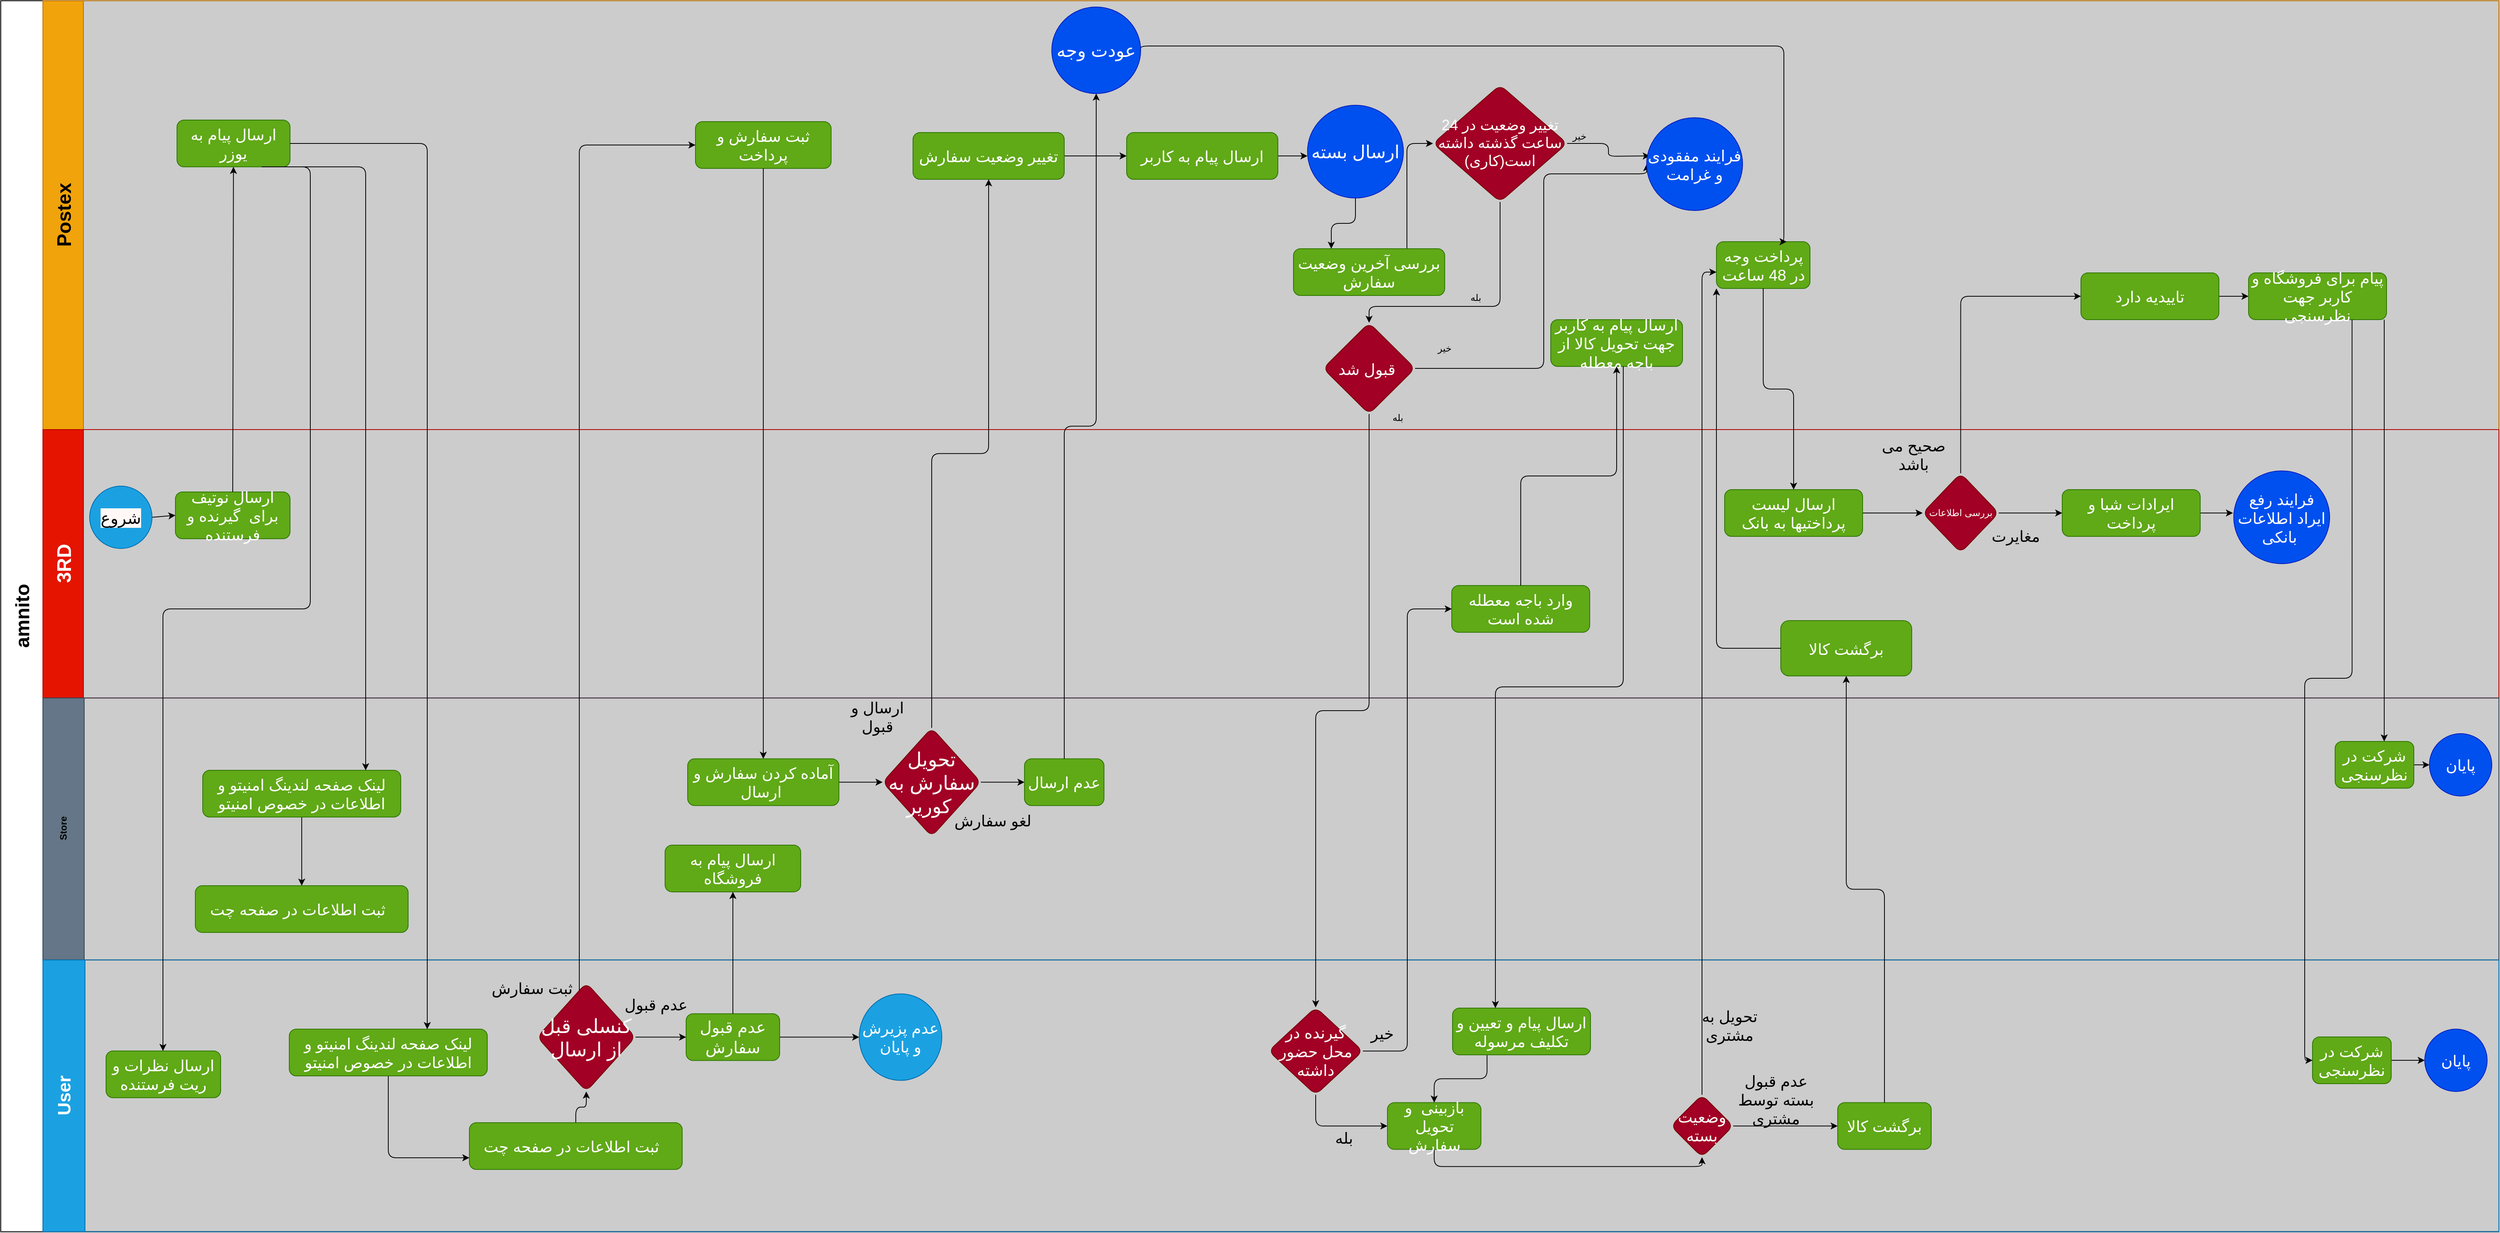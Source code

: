<mxfile>
    <diagram id="csm_xKcEM0WO2iue_b0D" name="Page-1">
        <mxGraphModel dx="808" dy="593" grid="0" gridSize="20" guides="1" tooltips="1" connect="1" arrows="1" fold="1" page="1" pageScale="1" pageWidth="3300" pageHeight="2339" background="#CCCCCC" math="0" shadow="0">
            <root>
                <mxCell id="0"/>
                <mxCell id="1" parent="0"/>
                <mxCell id="2" value="&lt;font style=&quot;font-size: 25px;&quot;&gt;amnito&lt;/font&gt;" style="swimlane;childLayout=stackLayout;resizeParent=1;resizeParentMax=0;horizontal=0;startSize=54;horizontalStack=0;html=1;" parent="1" vertex="1">
                    <mxGeometry x="20" y="80" width="3204" height="1578.75" as="geometry"/>
                </mxCell>
                <mxCell id="3" value="&lt;font style=&quot;font-size: 25px;&quot;&gt;Postex&lt;/font&gt;" style="swimlane;startSize=52;horizontal=0;html=1;fillColor=#f0a30a;fontColor=#000000;strokeColor=#BD7000;" parent="2" vertex="1">
                    <mxGeometry x="54" width="3150" height="550" as="geometry"/>
                </mxCell>
                <mxCell id="17" value="&lt;font style=&quot;font-size: 20px;&quot;&gt;ارسال پیام به یوزر&lt;/font&gt;" style="rounded=1;whiteSpace=wrap;html=1;fillColor=#60a917;fontColor=#ffffff;strokeColor=#2D7600;" parent="3" vertex="1">
                    <mxGeometry x="172" y="153" width="145" height="60" as="geometry"/>
                </mxCell>
                <mxCell id="106" value="&lt;font style=&quot;font-size: 20px;&quot;&gt;ثبت سفارش و پرداخت&lt;/font&gt;" style="whiteSpace=wrap;html=1;fillColor=#60a917;strokeColor=#2D7600;fontColor=#ffffff;rounded=1;" parent="3" vertex="1">
                    <mxGeometry x="837" y="155" width="174" height="60" as="geometry"/>
                </mxCell>
                <mxCell id="119" value="" style="edgeStyle=orthogonalEdgeStyle;html=1;fontSize=23;" parent="3" source="116" target="118" edge="1">
                    <mxGeometry relative="1" as="geometry"/>
                </mxCell>
                <mxCell id="116" value="&lt;font style=&quot;font-size: 20px;&quot;&gt;تغییر وضعیت سفارش&lt;/font&gt;" style="whiteSpace=wrap;html=1;fillColor=#60a917;strokeColor=#2D7600;fontColor=#ffffff;rounded=1;" parent="3" vertex="1">
                    <mxGeometry x="1116" y="169" width="194" height="60" as="geometry"/>
                </mxCell>
                <mxCell id="189" value="" style="edgeStyle=orthogonalEdgeStyle;html=1;" parent="3" source="118" edge="1">
                    <mxGeometry relative="1" as="geometry">
                        <mxPoint x="1622" y="199" as="targetPoint"/>
                    </mxGeometry>
                </mxCell>
                <mxCell id="118" value="&lt;font style=&quot;font-size: 20px;&quot;&gt;ارسال پیام به کاربر&lt;/font&gt;" style="whiteSpace=wrap;html=1;fillColor=#60a917;strokeColor=#2D7600;fontColor=#ffffff;rounded=1;" parent="3" vertex="1">
                    <mxGeometry x="1390" y="169" width="194" height="60" as="geometry"/>
                </mxCell>
                <mxCell id="154" value="&lt;font style=&quot;font-size: 20px;&quot;&gt;پرداخت وجه در 48 ساعت&lt;/font&gt;" style="whiteSpace=wrap;html=1;fillColor=#60a917;strokeColor=#2D7600;fontColor=#ffffff;rounded=1;" parent="3" vertex="1">
                    <mxGeometry x="2146.5" y="309" width="120" height="60" as="geometry"/>
                </mxCell>
                <mxCell id="165" value="" style="edgeStyle=orthogonalEdgeStyle;html=1;fontSize=20;" parent="3" source="160" target="164" edge="1">
                    <mxGeometry relative="1" as="geometry"/>
                </mxCell>
                <mxCell id="160" value="&lt;font style=&quot;font-size: 20px;&quot;&gt;تاییدیه دارد&lt;/font&gt;" style="whiteSpace=wrap;html=1;fillColor=#60a917;strokeColor=#2D7600;fontColor=#ffffff;rounded=1;" parent="3" vertex="1">
                    <mxGeometry x="2614" y="349" width="177" height="60" as="geometry"/>
                </mxCell>
                <mxCell id="164" value="&lt;font style=&quot;font-size: 20px;&quot;&gt;پیام برای فروشگاه و کاربر جهت نظرسنجی&lt;/font&gt;" style="whiteSpace=wrap;html=1;fillColor=#60a917;strokeColor=#2D7600;fontColor=#ffffff;rounded=1;" parent="3" vertex="1">
                    <mxGeometry x="2829" y="349" width="177" height="60" as="geometry"/>
                </mxCell>
                <mxCell id="343" style="edgeStyle=orthogonalEdgeStyle;html=1;exitX=1;exitY=0.5;exitDx=0;exitDy=0;entryX=0.75;entryY=0;entryDx=0;entryDy=0;" edge="1" parent="3" source="114" target="154">
                    <mxGeometry relative="1" as="geometry">
                        <Array as="points">
                            <mxPoint x="1408" y="58"/>
                            <mxPoint x="2233" y="58"/>
                            <mxPoint x="2233" y="309"/>
                        </Array>
                    </mxGeometry>
                </mxCell>
                <mxCell id="114" value="&lt;font style=&quot;font-size: 23px;&quot;&gt;عودت وجه&lt;/font&gt;" style="ellipse;whiteSpace=wrap;html=1;fillColor=#0050ef;strokeColor=#001DBC;fontColor=#ffffff;rounded=1;" parent="3" vertex="1">
                    <mxGeometry x="1294" y="8" width="114" height="111" as="geometry"/>
                </mxCell>
                <mxCell id="192" style="edgeStyle=orthogonalEdgeStyle;html=1;exitX=1;exitY=0.5;exitDx=0;exitDy=0;" parent="3" source="190" edge="1">
                    <mxGeometry relative="1" as="geometry">
                        <mxPoint x="2061" y="199" as="targetPoint"/>
                    </mxGeometry>
                </mxCell>
                <mxCell id="347" style="edgeStyle=orthogonalEdgeStyle;html=1;exitX=0.5;exitY=1;exitDx=0;exitDy=0;" edge="1" parent="3" source="190" target="194">
                    <mxGeometry relative="1" as="geometry">
                        <Array as="points">
                            <mxPoint x="1869" y="392"/>
                            <mxPoint x="1701" y="392"/>
                        </Array>
                    </mxGeometry>
                </mxCell>
                <mxCell id="190" value="&lt;font style=&quot;font-size: 19px;&quot;&gt;تغییر وضعیت در 24 &lt;br&gt;ساعت گذشته داشته است(کاری)&lt;/font&gt;" style="rhombus;whiteSpace=wrap;html=1;fillColor=#a20025;strokeColor=#6F0000;fontColor=#ffffff;rounded=1;" parent="3" vertex="1">
                    <mxGeometry x="1783" y="108" width="172" height="150" as="geometry"/>
                </mxCell>
                <mxCell id="193" value="خیر" style="text;html=1;strokeColor=none;fillColor=none;align=center;verticalAlign=middle;whiteSpace=wrap;rounded=0;" parent="3" vertex="1">
                    <mxGeometry x="1941" y="159" width="60" height="30" as="geometry"/>
                </mxCell>
                <mxCell id="201" style="edgeStyle=orthogonalEdgeStyle;html=1;exitX=1;exitY=0.5;exitDx=0;exitDy=0;entryX=0;entryY=0.5;entryDx=0;entryDy=0;fontSize=20;" parent="3" source="194" target="226" edge="1">
                    <mxGeometry relative="1" as="geometry">
                        <Array as="points">
                            <mxPoint x="1925" y="472"/>
                            <mxPoint x="1925" y="222"/>
                            <mxPoint x="2057" y="222"/>
                        </Array>
                        <mxPoint x="2052" y="222.5" as="targetPoint"/>
                    </mxGeometry>
                </mxCell>
                <mxCell id="194" value="&lt;font style=&quot;font-size: 20px;&quot;&gt;قبول شد&amp;nbsp;&lt;/font&gt;" style="rhombus;whiteSpace=wrap;html=1;fillColor=#a20025;strokeColor=#6F0000;fontColor=#ffffff;rounded=1;" parent="3" vertex="1">
                    <mxGeometry x="1642" y="413" width="118" height="117" as="geometry"/>
                </mxCell>
                <mxCell id="346" style="edgeStyle=orthogonalEdgeStyle;html=1;exitX=0.75;exitY=0;exitDx=0;exitDy=0;entryX=0;entryY=0.5;entryDx=0;entryDy=0;" edge="1" parent="3" source="197" target="190">
                    <mxGeometry relative="1" as="geometry">
                        <Array as="points">
                            <mxPoint x="1750" y="183"/>
                        </Array>
                    </mxGeometry>
                </mxCell>
                <mxCell id="197" value="&lt;font style=&quot;font-size: 20px;&quot;&gt;بررسی آخرین وضعیت سفارش&lt;/font&gt;" style="whiteSpace=wrap;html=1;fillColor=#60a917;strokeColor=#2D7600;fontColor=#ffffff;rounded=1;" parent="3" vertex="1">
                    <mxGeometry x="1604" y="318" width="194" height="60" as="geometry"/>
                </mxCell>
                <mxCell id="199" value="بله" style="text;html=1;strokeColor=none;fillColor=none;align=center;verticalAlign=middle;whiteSpace=wrap;rounded=0;" parent="3" vertex="1">
                    <mxGeometry x="1808" y="366" width="60" height="30" as="geometry"/>
                </mxCell>
                <mxCell id="202" value="خیر" style="text;html=1;strokeColor=none;fillColor=none;align=center;verticalAlign=middle;whiteSpace=wrap;rounded=0;" parent="3" vertex="1">
                    <mxGeometry x="1768" y="431" width="60" height="30" as="geometry"/>
                </mxCell>
                <mxCell id="204" value="بله" style="text;html=1;strokeColor=none;fillColor=none;align=center;verticalAlign=middle;whiteSpace=wrap;rounded=0;" parent="3" vertex="1">
                    <mxGeometry x="1708" y="520" width="60" height="30" as="geometry"/>
                </mxCell>
                <mxCell id="212" value="&lt;font style=&quot;font-size: 20px;&quot;&gt;ارسال پیام به کاربر جهت تحویل کالا از باجه معطله&lt;/font&gt;" style="whiteSpace=wrap;html=1;fillColor=#60a917;strokeColor=#2D7600;fontColor=#ffffff;rounded=1;" parent="3" vertex="1">
                    <mxGeometry x="1934" y="409" width="169" height="60" as="geometry"/>
                </mxCell>
                <mxCell id="344" value="" style="edgeStyle=orthogonalEdgeStyle;html=1;entryX=0.25;entryY=0;entryDx=0;entryDy=0;" edge="1" parent="3" source="225" target="197">
                    <mxGeometry relative="1" as="geometry"/>
                </mxCell>
                <mxCell id="225" value="&lt;font style=&quot;font-size: 23px;&quot;&gt;ارسال بسته&lt;/font&gt;" style="ellipse;whiteSpace=wrap;html=1;fillColor=#0050ef;strokeColor=#001DBC;fontColor=#ffffff;rounded=1;" vertex="1" parent="3">
                    <mxGeometry x="1622" y="134" width="123" height="119" as="geometry"/>
                </mxCell>
                <mxCell id="226" value="&lt;span style=&quot;font-size: 20px;&quot;&gt;فرایند مفقودی و غرامت&lt;/span&gt;" style="ellipse;whiteSpace=wrap;html=1;fillColor=#0050ef;strokeColor=#001DBC;fontColor=#ffffff;rounded=1;" vertex="1" parent="3">
                    <mxGeometry x="2057" y="150" width="123" height="119" as="geometry"/>
                </mxCell>
                <mxCell id="4" value="&lt;font style=&quot;font-size: 25px;&quot;&gt;3RD&lt;/font&gt;" style="swimlane;startSize=52;horizontal=0;html=1;fillColor=#e51400;fontColor=#ffffff;strokeColor=#B20000;" parent="2" vertex="1">
                    <mxGeometry x="54" y="550" width="3150" height="344.25" as="geometry"/>
                </mxCell>
                <mxCell id="159" value="" style="edgeStyle=orthogonalEdgeStyle;html=1;fontSize=20;" parent="4" source="156" target="158" edge="1">
                    <mxGeometry relative="1" as="geometry"/>
                </mxCell>
                <mxCell id="156" value="&lt;font style=&quot;font-size: 20px;&quot;&gt;ارسال لیست پرداختیها به بانک&lt;/font&gt;" style="whiteSpace=wrap;html=1;fillColor=#60a917;strokeColor=#2D7600;fontColor=#ffffff;rounded=1;" parent="4" vertex="1">
                    <mxGeometry x="2157" y="77" width="177" height="60" as="geometry"/>
                </mxCell>
                <mxCell id="162" value="" style="edgeStyle=orthogonalEdgeStyle;html=1;fontSize=20;" parent="4" source="158" target="161" edge="1">
                    <mxGeometry relative="1" as="geometry"/>
                </mxCell>
                <mxCell id="158" value="بررسی اطلاعات" style="rhombus;whiteSpace=wrap;html=1;fillColor=#a20025;strokeColor=#6F0000;fontColor=#ffffff;rounded=1;" parent="4" vertex="1">
                    <mxGeometry x="2411" y="56" width="97.5" height="102" as="geometry"/>
                </mxCell>
                <mxCell id="167" value="" style="edgeStyle=orthogonalEdgeStyle;html=1;fontSize=20;" parent="4" source="161" edge="1">
                    <mxGeometry relative="1" as="geometry">
                        <mxPoint x="2809" y="107.0" as="targetPoint"/>
                    </mxGeometry>
                </mxCell>
                <mxCell id="161" value="&lt;font style=&quot;font-size: 20px;&quot;&gt;ایرادات شبا و پرداخت&lt;/font&gt;" style="whiteSpace=wrap;html=1;fillColor=#60a917;strokeColor=#2D7600;fontColor=#ffffff;rounded=1;" parent="4" vertex="1">
                    <mxGeometry x="2590" y="77" width="177" height="60" as="geometry"/>
                </mxCell>
                <mxCell id="181" value="صحیح می باشد" style="text;html=1;strokeColor=none;fillColor=none;align=center;verticalAlign=middle;whiteSpace=wrap;rounded=0;fontSize=20;" parent="4" vertex="1">
                    <mxGeometry x="2347" y="17" width="105" height="30" as="geometry"/>
                </mxCell>
                <mxCell id="182" value="مغایرت" style="text;html=1;strokeColor=none;fillColor=none;align=center;verticalAlign=middle;whiteSpace=wrap;rounded=0;fontSize=20;" parent="4" vertex="1">
                    <mxGeometry x="2478" y="121" width="105" height="30" as="geometry"/>
                </mxCell>
                <mxCell id="208" value="&lt;font style=&quot;font-size: 20px;&quot;&gt;وارد باجه معطله شده است&lt;/font&gt;" style="whiteSpace=wrap;html=1;fillColor=#60a917;strokeColor=#2D7600;fontColor=#ffffff;rounded=1;" parent="4" vertex="1">
                    <mxGeometry x="1807" y="200" width="177" height="60" as="geometry"/>
                </mxCell>
                <mxCell id="152" value="&lt;span style=&quot;font-size: 20px;&quot;&gt;برگشت کالا&lt;/span&gt;" style="whiteSpace=wrap;html=1;fillColor=#60a917;strokeColor=#2D7600;fontColor=#ffffff;rounded=1;" parent="4" vertex="1">
                    <mxGeometry x="2229" y="245" width="168" height="71" as="geometry"/>
                </mxCell>
                <mxCell id="13" value="&lt;span style=&quot;font-size: 20px;&quot;&gt;ارسال نوتیف برای&amp;nbsp; گیرنده و فرستنده&lt;/span&gt;" style="rounded=1;whiteSpace=wrap;html=1;fillColor=#60a917;fontColor=#ffffff;strokeColor=#2D7600;" parent="4" vertex="1">
                    <mxGeometry x="170" y="80" width="147" height="60" as="geometry"/>
                </mxCell>
                <mxCell id="16" style="edgeStyle=none;html=1;exitX=1;exitY=0.5;exitDx=0;exitDy=0;entryX=0;entryY=0.5;entryDx=0;entryDy=0;fontSize=20;fontColor=#000000;" parent="4" source="15" target="13" edge="1">
                    <mxGeometry relative="1" as="geometry"/>
                </mxCell>
                <mxCell id="15" value="&lt;font style=&quot;&quot; color=&quot;#000000&quot;&gt;شروع&lt;/font&gt;" style="ellipse;whiteSpace=wrap;html=1;aspect=fixed;labelBackgroundColor=#FFF8F7;fontSize=21;fillColor=#1ba1e2;fontColor=#ffffff;strokeColor=#006EAF;" parent="4" vertex="1">
                    <mxGeometry x="60" y="72.5" width="80" height="80" as="geometry"/>
                </mxCell>
                <mxCell id="228" value="&lt;span style=&quot;font-size: 20px;&quot;&gt;فرایند رفع ایراد اطلاعات بانکی&amp;nbsp;&lt;/span&gt;" style="ellipse;whiteSpace=wrap;html=1;fillColor=#0050ef;strokeColor=#001DBC;fontColor=#ffffff;rounded=1;" vertex="1" parent="4">
                    <mxGeometry x="2810" y="53" width="123" height="119" as="geometry"/>
                </mxCell>
                <mxCell id="11" value="&lt;font style=&quot;font-size: 12px;&quot;&gt;Store&lt;/font&gt;" style="swimlane;startSize=53;horizontal=0;html=1;fillColor=#647687;strokeColor=#314354;" parent="2" vertex="1">
                    <mxGeometry x="54" y="894.25" width="3150" height="336" as="geometry"/>
                </mxCell>
                <mxCell id="111" value="" style="edgeStyle=orthogonalEdgeStyle;html=1;fontSize=21;" parent="11" source="108" target="110" edge="1">
                    <mxGeometry relative="1" as="geometry"/>
                </mxCell>
                <mxCell id="108" value="&lt;font style=&quot;font-size: 20px;&quot;&gt;آماده کردن سفارش و ارسال&amp;nbsp;&lt;/font&gt;" style="whiteSpace=wrap;html=1;fillColor=#60a917;strokeColor=#2D7600;fontColor=#ffffff;rounded=1;" parent="11" vertex="1">
                    <mxGeometry x="827" y="78" width="194" height="60" as="geometry"/>
                </mxCell>
                <mxCell id="113" value="" style="edgeStyle=orthogonalEdgeStyle;html=1;fontSize=21;" parent="11" source="110" target="112" edge="1">
                    <mxGeometry relative="1" as="geometry"/>
                </mxCell>
                <mxCell id="110" value="&lt;font style=&quot;font-size: 25px;&quot;&gt;تحویل سفارش به کوریر&amp;nbsp;&lt;/font&gt;" style="rhombus;whiteSpace=wrap;html=1;fillColor=#a20025;strokeColor=#6F0000;fontColor=#ffffff;rounded=1;" parent="11" vertex="1">
                    <mxGeometry x="1077" y="38.25" width="126" height="139.5" as="geometry"/>
                </mxCell>
                <mxCell id="112" value="&lt;font style=&quot;font-size: 20px;&quot;&gt;عدم ارسال&lt;/font&gt;" style="whiteSpace=wrap;html=1;fillColor=#60a917;strokeColor=#2D7600;fontColor=#ffffff;rounded=1;" parent="11" vertex="1">
                    <mxGeometry x="1259" y="78" width="102" height="60" as="geometry"/>
                </mxCell>
                <mxCell id="128" value="ارسال و قبول" style="text;html=1;strokeColor=none;fillColor=none;align=center;verticalAlign=middle;whiteSpace=wrap;rounded=0;fontSize=20;" parent="11" vertex="1">
                    <mxGeometry x="1013" y="8.25" width="115" height="30" as="geometry"/>
                </mxCell>
                <mxCell id="141" value="لغو سفارش" style="text;html=1;strokeColor=none;fillColor=none;align=center;verticalAlign=middle;whiteSpace=wrap;rounded=0;fontSize=20;" parent="11" vertex="1">
                    <mxGeometry x="1161" y="142" width="115" height="30" as="geometry"/>
                </mxCell>
                <mxCell id="175" value="" style="edgeStyle=orthogonalEdgeStyle;html=1;fontSize=20;" parent="11" source="170" target="174" edge="1">
                    <mxGeometry relative="1" as="geometry"/>
                </mxCell>
                <mxCell id="170" value="&lt;font style=&quot;font-size: 20px;&quot;&gt;شرکت در نظرسنجی&lt;/font&gt;" style="whiteSpace=wrap;html=1;fillColor=#60a917;strokeColor=#2D7600;fontColor=#ffffff;rounded=1;" parent="11" vertex="1">
                    <mxGeometry x="2940" y="55.75" width="101" height="60" as="geometry"/>
                </mxCell>
                <mxCell id="174" value="&lt;font style=&quot;font-size: 20px;&quot;&gt;پایان&lt;/font&gt;" style="ellipse;whiteSpace=wrap;html=1;fillColor=#0050ef;strokeColor=#001DBC;fontColor=#ffffff;rounded=1;" parent="11" vertex="1">
                    <mxGeometry x="3061" y="45.75" width="80" height="80" as="geometry"/>
                </mxCell>
                <mxCell id="185" value="&lt;font style=&quot;font-size: 20px;&quot;&gt;ارسال پیام به فروشگاه&lt;/font&gt;" style="whiteSpace=wrap;html=1;fillColor=#60a917;strokeColor=#2D7600;fontColor=#ffffff;rounded=1;" parent="11" vertex="1">
                    <mxGeometry x="798" y="188.75" width="174" height="60" as="geometry"/>
                </mxCell>
                <mxCell id="223" value="&lt;font style=&quot;font-size: 20px;&quot;&gt;ثبت اطلاعات در صفحه چت&amp;nbsp;&amp;nbsp;&lt;/font&gt;" style="rounded=1;whiteSpace=wrap;html=1;fillColor=#60a917;fontColor=#ffffff;strokeColor=#2D7600;" parent="11" vertex="1">
                    <mxGeometry x="195.5" y="240.75" width="273" height="60" as="geometry"/>
                </mxCell>
                <mxCell id="341" value="" style="edgeStyle=orthogonalEdgeStyle;html=1;" edge="1" parent="11" source="230" target="223">
                    <mxGeometry relative="1" as="geometry"/>
                </mxCell>
                <mxCell id="230" value="&lt;span style=&quot;font-size: 20px;&quot;&gt;لینک صفحه لندینگ امنیتو و اطلاعات در خصوص امنیتو&lt;/span&gt;" style="rounded=1;whiteSpace=wrap;html=1;fillColor=#60a917;fontColor=#ffffff;strokeColor=#2D7600;" vertex="1" parent="11">
                    <mxGeometry x="205" y="92.75" width="254" height="60" as="geometry"/>
                </mxCell>
                <mxCell id="12" value="&lt;font style=&quot;font-size: 23px;&quot;&gt;User&lt;/font&gt;" style="swimlane;startSize=54;horizontal=0;html=1;fillColor=#1ba1e2;fontColor=#ffffff;strokeColor=#006EAF;" parent="2" vertex="1">
                    <mxGeometry x="54" y="1230.25" width="3150" height="348.5" as="geometry"/>
                </mxCell>
                <mxCell id="99" value="" style="edgeStyle=orthogonalEdgeStyle;html=1;" parent="12" source="96" target="98" edge="1">
                    <mxGeometry relative="1" as="geometry"/>
                </mxCell>
                <mxCell id="96" value="&lt;font style=&quot;font-size: 20px;&quot;&gt;ثبت اطلاعات در صفحه چت&amp;nbsp;&amp;nbsp;&lt;/font&gt;" style="rounded=1;whiteSpace=wrap;html=1;fillColor=#60a917;fontColor=#ffffff;strokeColor=#2D7600;" parent="12" vertex="1">
                    <mxGeometry x="547" y="208.75" width="273" height="60" as="geometry"/>
                </mxCell>
                <mxCell id="101" value="" style="edgeStyle=orthogonalEdgeStyle;html=1;fontSize=25;" parent="12" source="98" target="100" edge="1">
                    <mxGeometry relative="1" as="geometry"/>
                </mxCell>
                <mxCell id="98" value="&lt;font style=&quot;font-size: 25px;&quot;&gt;کنسلی قبل از ارسال&lt;/font&gt;" style="rhombus;whiteSpace=wrap;html=1;fillColor=#a20025;strokeColor=#6F0000;fontColor=#ffffff;rounded=1;" parent="12" vertex="1">
                    <mxGeometry x="634" y="29.25" width="126" height="139.5" as="geometry"/>
                </mxCell>
                <mxCell id="145" value="" style="edgeStyle=orthogonalEdgeStyle;html=1;fontSize=20;" parent="12" source="100" target="144" edge="1">
                    <mxGeometry relative="1" as="geometry"/>
                </mxCell>
                <mxCell id="100" value="&lt;font style=&quot;font-size: 21px;&quot;&gt;عدم قبول سفارش&lt;/font&gt;" style="whiteSpace=wrap;html=1;fillColor=#60a917;strokeColor=#2D7600;fontColor=#ffffff;rounded=1;" parent="12" vertex="1">
                    <mxGeometry x="825" y="69" width="120" height="60" as="geometry"/>
                </mxCell>
                <mxCell id="142" value="ثبت سفارش" style="text;html=1;strokeColor=none;fillColor=none;align=center;verticalAlign=middle;whiteSpace=wrap;rounded=0;fontSize=20;" parent="12" vertex="1">
                    <mxGeometry x="570" y="20.75" width="115" height="30" as="geometry"/>
                </mxCell>
                <mxCell id="143" value="عدم قبول" style="text;html=1;strokeColor=none;fillColor=none;align=center;verticalAlign=middle;whiteSpace=wrap;rounded=0;fontSize=20;" parent="12" vertex="1">
                    <mxGeometry x="729" y="42" width="115" height="30" as="geometry"/>
                </mxCell>
                <mxCell id="144" value="&lt;font style=&quot;font-size: 20px;&quot;&gt;عدم پزیرش و پایان&lt;/font&gt;" style="ellipse;whiteSpace=wrap;html=1;fillColor=#1ba1e2;strokeColor=#006EAF;fontColor=#ffffff;rounded=1;" parent="12" vertex="1">
                    <mxGeometry x="1047" y="43.5" width="106" height="111" as="geometry"/>
                </mxCell>
                <mxCell id="149" value="" style="edgeStyle=orthogonalEdgeStyle;html=1;fontSize=20;" parent="12" source="146" target="148" edge="1">
                    <mxGeometry relative="1" as="geometry">
                        <Array as="points">
                            <mxPoint x="1784" y="265"/>
                            <mxPoint x="2128" y="265"/>
                        </Array>
                    </mxGeometry>
                </mxCell>
                <mxCell id="146" value="&lt;font style=&quot;font-size: 20px;&quot;&gt;بازبینی&amp;nbsp; و تحویل سفارش&lt;/font&gt;" style="whiteSpace=wrap;html=1;fillColor=#60a917;strokeColor=#2D7600;fontColor=#ffffff;rounded=1;" parent="12" vertex="1">
                    <mxGeometry x="1724.5" y="183" width="120" height="60" as="geometry"/>
                </mxCell>
                <mxCell id="151" value="" style="edgeStyle=orthogonalEdgeStyle;html=1;fontSize=20;" parent="12" source="148" target="150" edge="1">
                    <mxGeometry relative="1" as="geometry"/>
                </mxCell>
                <mxCell id="148" value="&lt;font style=&quot;font-size: 20px;&quot;&gt;وضعیت بسته&lt;/font&gt;" style="rhombus;whiteSpace=wrap;html=1;fillColor=#a20025;strokeColor=#6F0000;fontColor=#ffffff;rounded=1;" parent="12" vertex="1">
                    <mxGeometry x="2088" y="173" width="80" height="80" as="geometry"/>
                </mxCell>
                <mxCell id="150" value="&lt;font style=&quot;font-size: 20px;&quot;&gt;برگشت کالا&lt;/font&gt;" style="whiteSpace=wrap;html=1;fillColor=#60a917;strokeColor=#2D7600;fontColor=#ffffff;rounded=1;" parent="12" vertex="1">
                    <mxGeometry x="2302" y="183" width="120" height="60" as="geometry"/>
                </mxCell>
                <mxCell id="177" value="" style="edgeStyle=orthogonalEdgeStyle;html=1;fontSize=20;" parent="12" source="172" target="176" edge="1">
                    <mxGeometry relative="1" as="geometry"/>
                </mxCell>
                <mxCell id="172" value="&lt;font style=&quot;font-size: 20px;&quot;&gt;شرکت در نظرسنجی&lt;/font&gt;" style="whiteSpace=wrap;html=1;fillColor=#60a917;strokeColor=#2D7600;fontColor=#ffffff;rounded=1;" parent="12" vertex="1">
                    <mxGeometry x="2911" y="98.75" width="101" height="60" as="geometry"/>
                </mxCell>
                <mxCell id="176" value="&lt;font style=&quot;font-size: 20px;&quot;&gt;پایان&lt;/font&gt;" style="ellipse;whiteSpace=wrap;html=1;fillColor=#0050ef;strokeColor=#001DBC;fontColor=#ffffff;rounded=1;" parent="12" vertex="1">
                    <mxGeometry x="3055" y="88.75" width="80" height="80" as="geometry"/>
                </mxCell>
                <mxCell id="178" value="تحویل به مشتری" style="text;html=1;strokeColor=none;fillColor=none;align=center;verticalAlign=middle;whiteSpace=wrap;rounded=0;fontSize=20;" parent="12" vertex="1">
                    <mxGeometry x="2101" y="68.75" width="125" height="30" as="geometry"/>
                </mxCell>
                <mxCell id="180" value="عدم قبول بسته توسط مشتری" style="text;html=1;strokeColor=none;fillColor=none;align=center;verticalAlign=middle;whiteSpace=wrap;rounded=0;fontSize=20;" parent="12" vertex="1">
                    <mxGeometry x="2168" y="163.75" width="110" height="30" as="geometry"/>
                </mxCell>
                <mxCell id="216" style="edgeStyle=orthogonalEdgeStyle;html=1;exitX=0.25;exitY=1;exitDx=0;exitDy=0;fontSize=20;" parent="12" source="214" target="146" edge="1">
                    <mxGeometry relative="1" as="geometry"/>
                </mxCell>
                <mxCell id="214" value="&lt;span style=&quot;font-size: 20px;&quot;&gt;ارسال پیام و تعیین و تکلیف مرسوله&lt;/span&gt;" style="whiteSpace=wrap;html=1;fillColor=#60a917;strokeColor=#2D7600;fontColor=#ffffff;rounded=1;" parent="12" vertex="1">
                    <mxGeometry x="1808" y="61.75" width="177" height="60" as="geometry"/>
                </mxCell>
                <mxCell id="229" value="&lt;span style=&quot;font-size: 20px;&quot;&gt;ارسال نظرات و ریت فرستنده&lt;/span&gt;" style="rounded=1;whiteSpace=wrap;html=1;fillColor=#60a917;fontColor=#ffffff;strokeColor=#2D7600;" vertex="1" parent="12">
                    <mxGeometry x="81" y="116.75" width="147" height="60" as="geometry"/>
                </mxCell>
                <mxCell id="342" style="edgeStyle=orthogonalEdgeStyle;html=1;exitX=0.5;exitY=1;exitDx=0;exitDy=0;entryX=0;entryY=0.75;entryDx=0;entryDy=0;" edge="1" parent="12" source="337" target="96">
                    <mxGeometry relative="1" as="geometry"/>
                </mxCell>
                <mxCell id="337" value="&lt;span style=&quot;font-size: 20px;&quot;&gt;لینک صفحه لندینگ امنیتو و اطلاعات در خصوص امنیتو&lt;/span&gt;" style="rounded=1;whiteSpace=wrap;html=1;fillColor=#60a917;fontColor=#ffffff;strokeColor=#2D7600;" vertex="1" parent="12">
                    <mxGeometry x="316" y="88.75" width="254" height="60" as="geometry"/>
                </mxCell>
                <mxCell id="351" style="edgeStyle=orthogonalEdgeStyle;html=1;exitX=0.5;exitY=1;exitDx=0;exitDy=0;entryX=0;entryY=0.5;entryDx=0;entryDy=0;fontSize=20;" edge="1" parent="12" source="350" target="146">
                    <mxGeometry relative="1" as="geometry"/>
                </mxCell>
                <mxCell id="350" value="&lt;span style=&quot;font-size: 20px;&quot;&gt;گیرنده در محل حضور داشته&lt;/span&gt;" style="rhombus;whiteSpace=wrap;html=1;fillColor=#a20025;strokeColor=#6F0000;fontColor=#ffffff;rounded=1;" vertex="1" parent="12">
                    <mxGeometry x="1572" y="60.75" width="121" height="112.25" as="geometry"/>
                </mxCell>
                <mxCell id="352" value="بله" style="text;html=1;strokeColor=none;fillColor=none;align=center;verticalAlign=middle;whiteSpace=wrap;rounded=0;fontSize=20;" vertex="1" parent="12">
                    <mxGeometry x="1639" y="213" width="60" height="30" as="geometry"/>
                </mxCell>
                <mxCell id="354" value="خیر" style="text;html=1;strokeColor=none;fillColor=none;align=center;verticalAlign=middle;whiteSpace=wrap;rounded=0;fontSize=20;" vertex="1" parent="12">
                    <mxGeometry x="1688" y="78.75" width="60" height="30" as="geometry"/>
                </mxCell>
                <mxCell id="95" style="edgeStyle=none;html=1;exitX=0.5;exitY=0;exitDx=0;exitDy=0;" parent="2" source="13" target="17" edge="1">
                    <mxGeometry relative="1" as="geometry"/>
                </mxCell>
                <mxCell id="103" value="" style="edgeStyle=orthogonalEdgeStyle;html=1;fontSize=25;entryX=0;entryY=0.5;entryDx=0;entryDy=0;" parent="2" source="98" target="106" edge="1">
                    <mxGeometry relative="1" as="geometry">
                        <mxPoint x="724" y="215" as="targetPoint"/>
                        <Array as="points">
                            <mxPoint x="742" y="185"/>
                        </Array>
                    </mxGeometry>
                </mxCell>
                <mxCell id="109" value="" style="edgeStyle=orthogonalEdgeStyle;html=1;fontSize=21;" parent="2" source="106" target="108" edge="1">
                    <mxGeometry relative="1" as="geometry"/>
                </mxCell>
                <mxCell id="117" style="edgeStyle=orthogonalEdgeStyle;html=1;exitX=0.5;exitY=0;exitDx=0;exitDy=0;fontSize=23;" parent="2" source="110" target="116" edge="1">
                    <mxGeometry relative="1" as="geometry"/>
                </mxCell>
                <mxCell id="155" value="" style="edgeStyle=orthogonalEdgeStyle;html=1;fontSize=20;" parent="2" source="148" target="154" edge="1">
                    <mxGeometry relative="1" as="geometry">
                        <Array as="points">
                            <mxPoint x="2182" y="348"/>
                        </Array>
                    </mxGeometry>
                </mxCell>
                <mxCell id="157" value="" style="edgeStyle=orthogonalEdgeStyle;html=1;fontSize=20;" parent="2" source="154" target="156" edge="1">
                    <mxGeometry relative="1" as="geometry"/>
                </mxCell>
                <mxCell id="163" style="edgeStyle=orthogonalEdgeStyle;html=1;exitX=0.5;exitY=0;exitDx=0;exitDy=0;entryX=0;entryY=0.5;entryDx=0;entryDy=0;fontSize=20;" parent="2" source="158" target="160" edge="1">
                    <mxGeometry relative="1" as="geometry"/>
                </mxCell>
                <mxCell id="171" value="" style="edgeStyle=orthogonalEdgeStyle;html=1;fontSize=20;" parent="2" source="164" target="170" edge="1">
                    <mxGeometry relative="1" as="geometry">
                        <Array as="points">
                            <mxPoint x="3057" y="691"/>
                            <mxPoint x="3057" y="691"/>
                        </Array>
                    </mxGeometry>
                </mxCell>
                <mxCell id="115" value="" style="edgeStyle=orthogonalEdgeStyle;html=1;fontSize=21;" parent="2" source="112" target="114" edge="1">
                    <mxGeometry relative="1" as="geometry"/>
                </mxCell>
                <mxCell id="187" style="edgeStyle=orthogonalEdgeStyle;html=1;exitX=0.5;exitY=0;exitDx=0;exitDy=0;" parent="2" source="100" target="185" edge="1">
                    <mxGeometry relative="1" as="geometry"/>
                </mxCell>
                <mxCell id="213" value="" style="edgeStyle=orthogonalEdgeStyle;html=1;fontSize=20;" parent="2" source="208" target="212" edge="1">
                    <mxGeometry relative="1" as="geometry"/>
                </mxCell>
                <mxCell id="215" value="" style="edgeStyle=orthogonalEdgeStyle;html=1;fontSize=20;" parent="2" source="212" target="214" edge="1">
                    <mxGeometry relative="1" as="geometry">
                        <Array as="points">
                            <mxPoint x="2081" y="880"/>
                            <mxPoint x="1917" y="880"/>
                        </Array>
                    </mxGeometry>
                </mxCell>
                <mxCell id="217" style="edgeStyle=orthogonalEdgeStyle;html=1;exitX=0.75;exitY=1;exitDx=0;exitDy=0;entryX=0;entryY=0.5;entryDx=0;entryDy=0;fontSize=25;" parent="2" source="164" target="172" edge="1">
                    <mxGeometry relative="1" as="geometry"/>
                </mxCell>
                <mxCell id="221" value="" style="edgeStyle=orthogonalEdgeStyle;html=1;fontSize=19;" parent="2" source="150" target="152" edge="1">
                    <mxGeometry relative="1" as="geometry"/>
                </mxCell>
                <mxCell id="222" style="edgeStyle=orthogonalEdgeStyle;html=1;exitX=0;exitY=0.5;exitDx=0;exitDy=0;entryX=0;entryY=1;entryDx=0;entryDy=0;fontSize=19;" parent="2" source="152" target="154" edge="1">
                    <mxGeometry relative="1" as="geometry"/>
                </mxCell>
                <mxCell id="338" style="edgeStyle=orthogonalEdgeStyle;html=1;exitX=0.75;exitY=1;exitDx=0;exitDy=0;" edge="1" parent="2" source="17" target="230">
                    <mxGeometry relative="1" as="geometry">
                        <Array as="points">
                            <mxPoint x="468" y="213"/>
                        </Array>
                    </mxGeometry>
                </mxCell>
                <mxCell id="339" style="edgeStyle=orthogonalEdgeStyle;html=1;exitX=1;exitY=0.5;exitDx=0;exitDy=0;" edge="1" parent="2" source="17" target="337">
                    <mxGeometry relative="1" as="geometry">
                        <Array as="points">
                            <mxPoint x="547" y="183"/>
                        </Array>
                    </mxGeometry>
                </mxCell>
                <mxCell id="340" style="edgeStyle=orthogonalEdgeStyle;html=1;exitX=0.75;exitY=1;exitDx=0;exitDy=0;" edge="1" parent="2" source="17" target="229">
                    <mxGeometry relative="1" as="geometry">
                        <Array as="points">
                            <mxPoint x="397" y="213"/>
                            <mxPoint x="397" y="780"/>
                            <mxPoint x="208" y="780"/>
                        </Array>
                    </mxGeometry>
                </mxCell>
                <mxCell id="349" style="edgeStyle=orthogonalEdgeStyle;html=1;exitX=0.5;exitY=1;exitDx=0;exitDy=0;entryX=0.5;entryY=0;entryDx=0;entryDy=0;" edge="1" parent="2" source="194" target="350">
                    <mxGeometry relative="1" as="geometry">
                        <mxPoint x="1682" y="1268" as="targetPoint"/>
                    </mxGeometry>
                </mxCell>
                <mxCell id="353" style="edgeStyle=orthogonalEdgeStyle;html=1;exitX=1;exitY=0.5;exitDx=0;exitDy=0;entryX=0;entryY=0.5;entryDx=0;entryDy=0;fontSize=20;" edge="1" parent="2" source="350" target="208">
                    <mxGeometry relative="1" as="geometry"/>
                </mxCell>
            </root>
        </mxGraphModel>
    </diagram>
</mxfile>